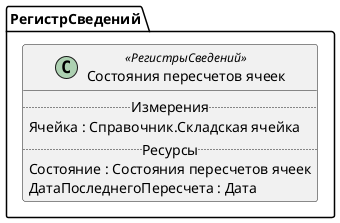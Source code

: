 ﻿@startuml СостоянияПересчетовЯчеек
'!include templates.wsd
'..\include templates.wsd
class РегистрСведений.СостоянияПересчетовЯчеек as "Состояния пересчетов ячеек" <<РегистрыСведений>>
{
..Измерения..
Ячейка : Справочник.Складская ячейка
..Ресурсы..
Состояние : Состояния пересчетов ячеек
ДатаПоследнегоПересчета : Дата
}
@enduml
